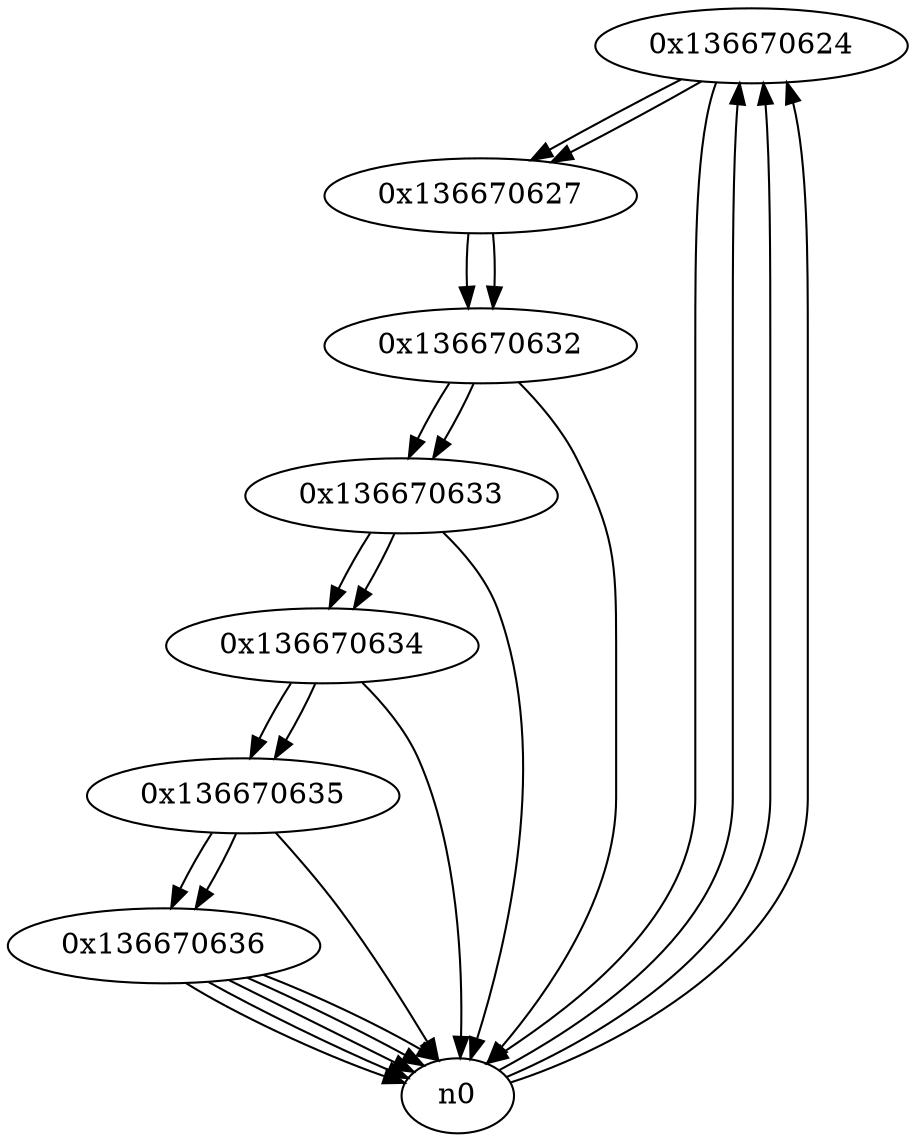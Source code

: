 digraph G{
/* nodes */
  n1 [label="0x136670624"]
  n2 [label="0x136670627"]
  n3 [label="0x136670632"]
  n4 [label="0x136670633"]
  n5 [label="0x136670634"]
  n6 [label="0x136670635"]
  n7 [label="0x136670636"]
/* edges */
n1 -> n2;
n1 -> n0;
n0 -> n1;
n0 -> n1;
n0 -> n1;
n2 -> n3;
n1 -> n2;
n3 -> n4;
n3 -> n0;
n2 -> n3;
n4 -> n5;
n4 -> n0;
n3 -> n4;
n5 -> n6;
n5 -> n0;
n4 -> n5;
n6 -> n7;
n6 -> n0;
n5 -> n6;
n7 -> n0;
n7 -> n0;
n7 -> n0;
n7 -> n0;
n7 -> n0;
n6 -> n7;
}
